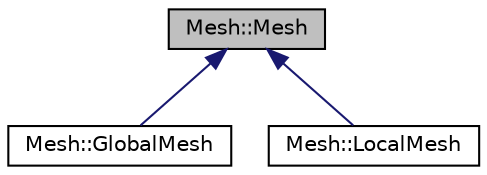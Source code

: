 digraph "Mesh::Mesh"
{
 // LATEX_PDF_SIZE
  edge [fontname="Helvetica",fontsize="10",labelfontname="Helvetica",labelfontsize="10"];
  node [fontname="Helvetica",fontsize="10",shape=record];
  Node1 [label="Mesh::Mesh",height=0.2,width=0.4,color="black", fillcolor="grey75", style="filled", fontcolor="black",tooltip="Abstract Mesh Class."];
  Node1 -> Node2 [dir="back",color="midnightblue",fontsize="10",style="solid",fontname="Helvetica"];
  Node2 [label="Mesh::GlobalMesh",height=0.2,width=0.4,color="black", fillcolor="white", style="filled",URL="$classMesh_1_1GlobalMesh.html",tooltip=" "];
  Node1 -> Node3 [dir="back",color="midnightblue",fontsize="10",style="solid",fontname="Helvetica"];
  Node3 [label="Mesh::LocalMesh",height=0.2,width=0.4,color="black", fillcolor="white", style="filled",URL="$classMesh_1_1LocalMesh.html",tooltip=" "];
}
